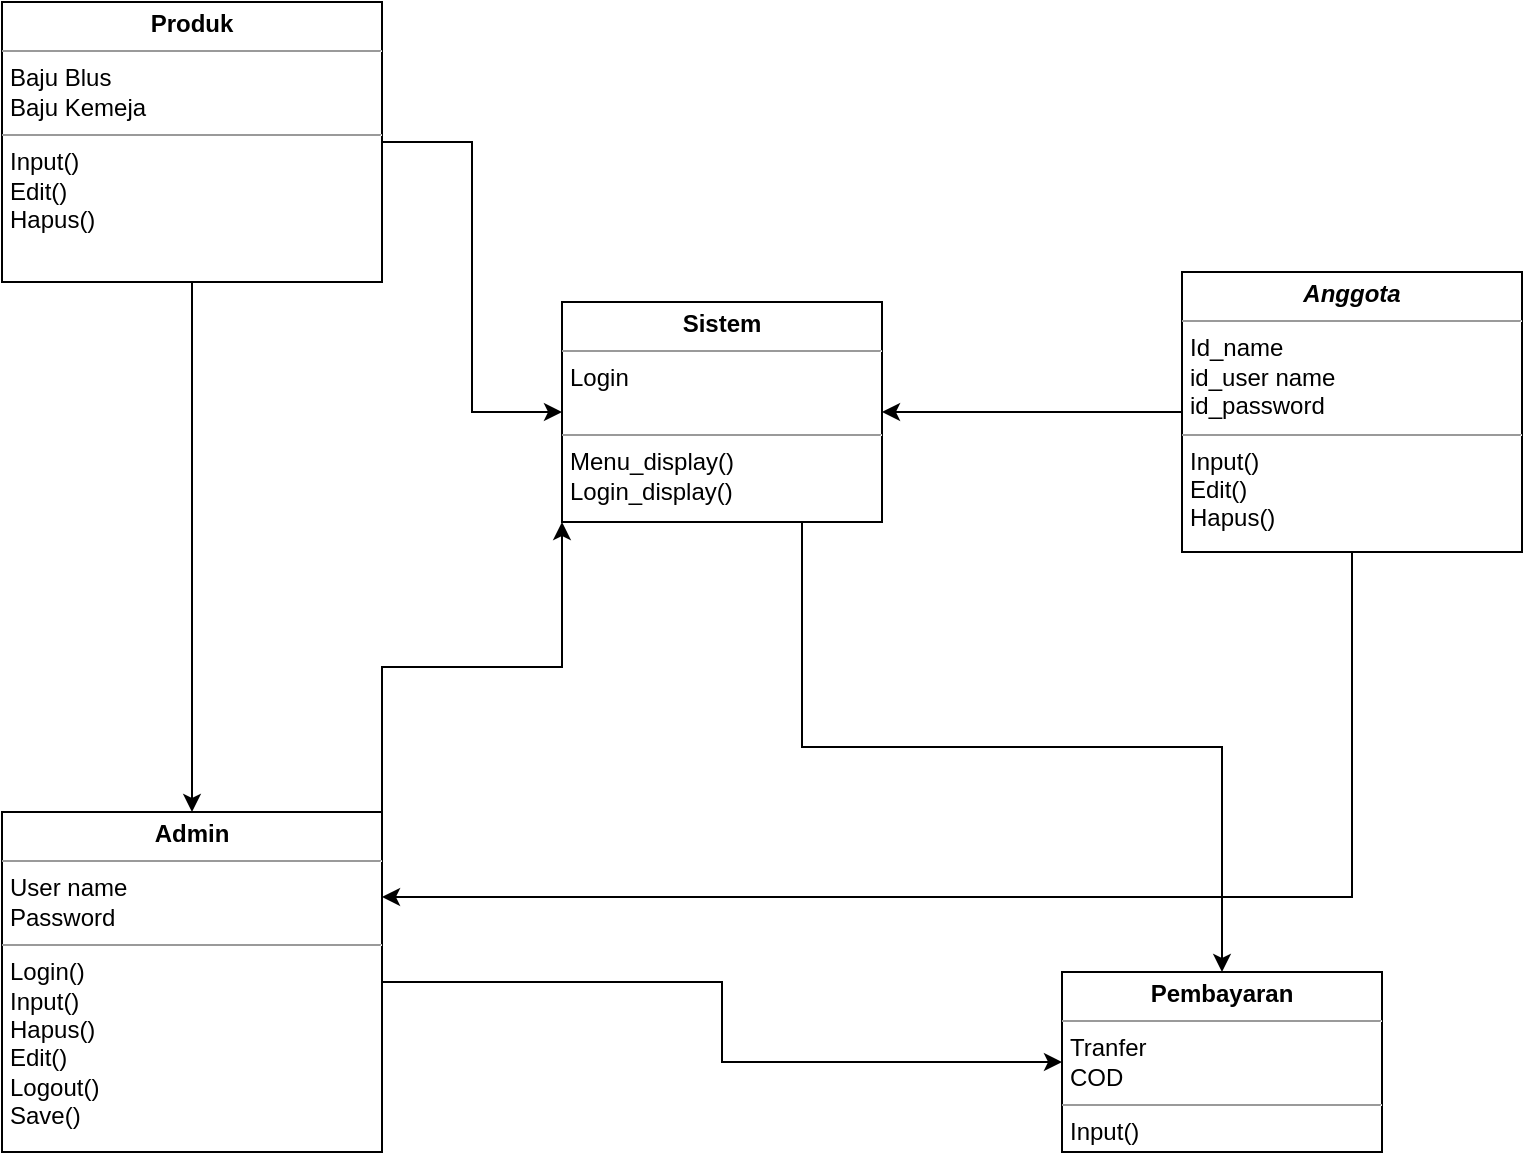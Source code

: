 <mxfile version="16.0.0" type="github">
  <diagram id="j9yQW-SjYMd998N8kvva" name="Page-1">
    <mxGraphModel dx="1240" dy="677" grid="1" gridSize="10" guides="1" tooltips="1" connect="1" arrows="1" fold="1" page="1" pageScale="1" pageWidth="850" pageHeight="1100" math="0" shadow="0">
      <root>
        <mxCell id="0" />
        <mxCell id="1" parent="0" />
        <mxCell id="gOf43epTXKVydwoM-WXN-4" style="edgeStyle=orthogonalEdgeStyle;rounded=0;orthogonalLoop=1;jettySize=auto;html=1;exitX=0.5;exitY=1;exitDx=0;exitDy=0;" edge="1" parent="1">
          <mxGeometry relative="1" as="geometry">
            <mxPoint x="150" y="240" as="sourcePoint" />
            <mxPoint x="150" y="240" as="targetPoint" />
          </mxGeometry>
        </mxCell>
        <mxCell id="gOf43epTXKVydwoM-WXN-9" style="edgeStyle=orthogonalEdgeStyle;rounded=0;orthogonalLoop=1;jettySize=auto;html=1;entryX=0;entryY=0.5;entryDx=0;entryDy=0;" edge="1" parent="1" source="gOf43epTXKVydwoM-WXN-5" target="gOf43epTXKVydwoM-WXN-6">
          <mxGeometry relative="1" as="geometry" />
        </mxCell>
        <mxCell id="gOf43epTXKVydwoM-WXN-14" style="edgeStyle=orthogonalEdgeStyle;rounded=0;orthogonalLoop=1;jettySize=auto;html=1;exitX=0.5;exitY=1;exitDx=0;exitDy=0;entryX=0.5;entryY=0;entryDx=0;entryDy=0;" edge="1" parent="1" source="gOf43epTXKVydwoM-WXN-5" target="gOf43epTXKVydwoM-WXN-11">
          <mxGeometry relative="1" as="geometry" />
        </mxCell>
        <mxCell id="gOf43epTXKVydwoM-WXN-5" value="&lt;p style=&quot;margin: 0px ; margin-top: 4px ; text-align: center&quot;&gt;&lt;b&gt;Produk&lt;/b&gt;&lt;/p&gt;&lt;hr size=&quot;1&quot;&gt;&lt;p style=&quot;margin: 0px ; margin-left: 4px&quot;&gt;Baju Blus&lt;br&gt;Baju Kemeja&lt;/p&gt;&lt;hr size=&quot;1&quot;&gt;&lt;p style=&quot;margin: 0px ; margin-left: 4px&quot;&gt;Input()&lt;/p&gt;&lt;p style=&quot;margin: 0px ; margin-left: 4px&quot;&gt;Edit()&lt;/p&gt;&lt;p style=&quot;margin: 0px ; margin-left: 4px&quot;&gt;Hapus()&lt;/p&gt;" style="verticalAlign=top;align=left;overflow=fill;fontSize=12;fontFamily=Helvetica;html=1;" vertex="1" parent="1">
          <mxGeometry x="60" y="60" width="190" height="140" as="geometry" />
        </mxCell>
        <mxCell id="gOf43epTXKVydwoM-WXN-13" style="edgeStyle=orthogonalEdgeStyle;rounded=0;orthogonalLoop=1;jettySize=auto;html=1;exitX=0.75;exitY=1;exitDx=0;exitDy=0;entryX=0.5;entryY=0;entryDx=0;entryDy=0;" edge="1" parent="1" source="gOf43epTXKVydwoM-WXN-6" target="gOf43epTXKVydwoM-WXN-12">
          <mxGeometry relative="1" as="geometry" />
        </mxCell>
        <mxCell id="gOf43epTXKVydwoM-WXN-6" value="&lt;p style=&quot;margin: 0px ; margin-top: 4px ; text-align: center&quot;&gt;&lt;b&gt;Sistem&lt;/b&gt;&lt;/p&gt;&lt;hr size=&quot;1&quot;&gt;&lt;p style=&quot;margin: 0px ; margin-left: 4px&quot;&gt;Login&lt;/p&gt;&lt;p style=&quot;margin: 0px ; margin-left: 4px&quot;&gt;&lt;br&gt;&lt;/p&gt;&lt;hr size=&quot;1&quot;&gt;&lt;p style=&quot;margin: 0px ; margin-left: 4px&quot;&gt;Menu_display()&lt;/p&gt;&lt;p style=&quot;margin: 0px ; margin-left: 4px&quot;&gt;Login_display()&lt;/p&gt;" style="verticalAlign=top;align=left;overflow=fill;fontSize=12;fontFamily=Helvetica;html=1;" vertex="1" parent="1">
          <mxGeometry x="340" y="210" width="160" height="110" as="geometry" />
        </mxCell>
        <mxCell id="gOf43epTXKVydwoM-WXN-10" style="edgeStyle=orthogonalEdgeStyle;rounded=0;orthogonalLoop=1;jettySize=auto;html=1;entryX=1;entryY=0.5;entryDx=0;entryDy=0;" edge="1" parent="1" source="gOf43epTXKVydwoM-WXN-8" target="gOf43epTXKVydwoM-WXN-6">
          <mxGeometry relative="1" as="geometry" />
        </mxCell>
        <mxCell id="gOf43epTXKVydwoM-WXN-17" style="edgeStyle=orthogonalEdgeStyle;rounded=0;orthogonalLoop=1;jettySize=auto;html=1;exitX=0.5;exitY=1;exitDx=0;exitDy=0;entryX=1;entryY=0.25;entryDx=0;entryDy=0;" edge="1" parent="1" source="gOf43epTXKVydwoM-WXN-8" target="gOf43epTXKVydwoM-WXN-11">
          <mxGeometry relative="1" as="geometry" />
        </mxCell>
        <mxCell id="gOf43epTXKVydwoM-WXN-8" value="&lt;p style=&quot;margin: 0px ; margin-top: 4px ; text-align: center&quot;&gt;&lt;i&gt;&lt;b&gt;Anggota&lt;/b&gt;&lt;/i&gt;&lt;/p&gt;&lt;hr size=&quot;1&quot;&gt;&lt;p style=&quot;margin: 0px ; margin-left: 4px&quot;&gt;Id_name&lt;br&gt;id_user name&lt;/p&gt;&lt;p style=&quot;margin: 0px ; margin-left: 4px&quot;&gt;id_password&lt;/p&gt;&lt;hr size=&quot;1&quot;&gt;&lt;p style=&quot;margin: 0px ; margin-left: 4px&quot;&gt;Input()&lt;/p&gt;&lt;p style=&quot;margin: 0px ; margin-left: 4px&quot;&gt;Edit()&lt;/p&gt;&lt;p style=&quot;margin: 0px ; margin-left: 4px&quot;&gt;Hapus()&lt;/p&gt;" style="verticalAlign=top;align=left;overflow=fill;fontSize=12;fontFamily=Helvetica;html=1;" vertex="1" parent="1">
          <mxGeometry x="650" y="195" width="170" height="140" as="geometry" />
        </mxCell>
        <mxCell id="gOf43epTXKVydwoM-WXN-15" style="edgeStyle=orthogonalEdgeStyle;rounded=0;orthogonalLoop=1;jettySize=auto;html=1;exitX=1;exitY=0;exitDx=0;exitDy=0;entryX=0;entryY=1;entryDx=0;entryDy=0;" edge="1" parent="1" source="gOf43epTXKVydwoM-WXN-11" target="gOf43epTXKVydwoM-WXN-6">
          <mxGeometry relative="1" as="geometry" />
        </mxCell>
        <mxCell id="gOf43epTXKVydwoM-WXN-16" style="edgeStyle=orthogonalEdgeStyle;rounded=0;orthogonalLoop=1;jettySize=auto;html=1;exitX=1;exitY=0.5;exitDx=0;exitDy=0;entryX=0;entryY=0.5;entryDx=0;entryDy=0;" edge="1" parent="1" source="gOf43epTXKVydwoM-WXN-11" target="gOf43epTXKVydwoM-WXN-12">
          <mxGeometry relative="1" as="geometry" />
        </mxCell>
        <mxCell id="gOf43epTXKVydwoM-WXN-11" value="&lt;p style=&quot;margin: 0px ; margin-top: 4px ; text-align: center&quot;&gt;&lt;b&gt;Admin&lt;/b&gt;&lt;/p&gt;&lt;hr size=&quot;1&quot;&gt;&lt;p style=&quot;margin: 0px ; margin-left: 4px&quot;&gt;User name&lt;/p&gt;&lt;p style=&quot;margin: 0px ; margin-left: 4px&quot;&gt;Password&lt;/p&gt;&lt;hr size=&quot;1&quot;&gt;&lt;p style=&quot;margin: 0px ; margin-left: 4px&quot;&gt;Login()&lt;/p&gt;&lt;p style=&quot;margin: 0px ; margin-left: 4px&quot;&gt;Input()&lt;/p&gt;&lt;p style=&quot;margin: 0px ; margin-left: 4px&quot;&gt;Hapus()&lt;/p&gt;&lt;p style=&quot;margin: 0px ; margin-left: 4px&quot;&gt;Edit()&lt;/p&gt;&lt;p style=&quot;margin: 0px ; margin-left: 4px&quot;&gt;Logout()&lt;/p&gt;&lt;p style=&quot;margin: 0px ; margin-left: 4px&quot;&gt;Save()&lt;/p&gt;" style="verticalAlign=top;align=left;overflow=fill;fontSize=12;fontFamily=Helvetica;html=1;" vertex="1" parent="1">
          <mxGeometry x="60" y="465" width="190" height="170" as="geometry" />
        </mxCell>
        <mxCell id="gOf43epTXKVydwoM-WXN-12" value="&lt;p style=&quot;margin: 0px ; margin-top: 4px ; text-align: center&quot;&gt;&lt;b&gt;Pembayaran&lt;/b&gt;&lt;/p&gt;&lt;hr size=&quot;1&quot;&gt;&lt;p style=&quot;margin: 0px ; margin-left: 4px&quot;&gt;Tranfer&lt;/p&gt;&lt;p style=&quot;margin: 0px ; margin-left: 4px&quot;&gt;COD&lt;/p&gt;&lt;hr size=&quot;1&quot;&gt;&lt;p style=&quot;margin: 0px ; margin-left: 4px&quot;&gt;Input()&lt;/p&gt;" style="verticalAlign=top;align=left;overflow=fill;fontSize=12;fontFamily=Helvetica;html=1;" vertex="1" parent="1">
          <mxGeometry x="590" y="545" width="160" height="90" as="geometry" />
        </mxCell>
      </root>
    </mxGraphModel>
  </diagram>
</mxfile>
